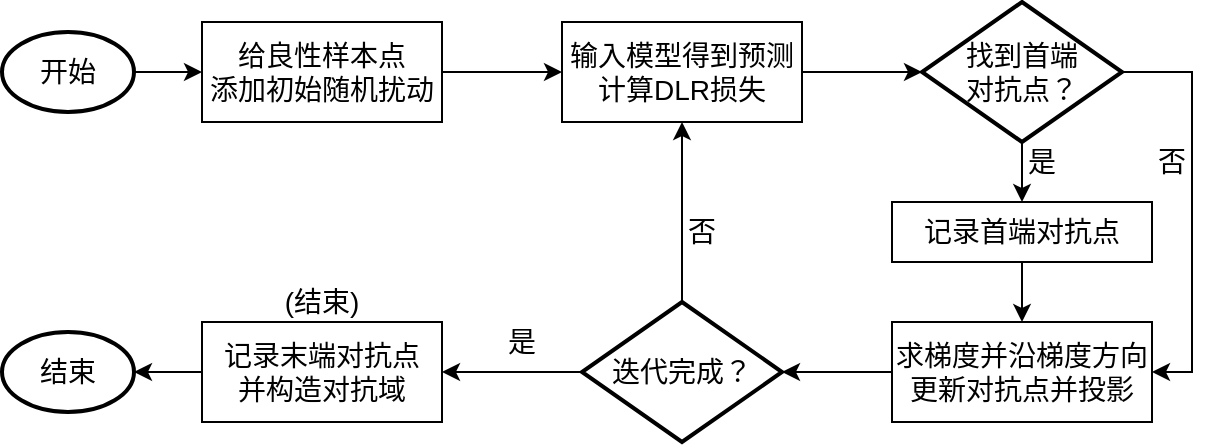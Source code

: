 <mxfile version="21.3.5" type="github">
  <diagram name="第 1 页" id="rcMM6uqmtsIZOEYSC4-f">
    <mxGraphModel dx="1293" dy="785" grid="1" gridSize="10" guides="1" tooltips="1" connect="1" arrows="1" fold="1" page="1" pageScale="1" pageWidth="827" pageHeight="1169" math="0" shadow="0">
      <root>
        <mxCell id="0" />
        <mxCell id="1" parent="0" />
        <mxCell id="glxWDRLBS_vmh3QL50GB-7" style="edgeStyle=orthogonalEdgeStyle;rounded=0;orthogonalLoop=1;jettySize=auto;html=1;exitX=1;exitY=0.5;exitDx=0;exitDy=0;entryX=0;entryY=0.5;entryDx=0;entryDy=0;" parent="1" source="glxWDRLBS_vmh3QL50GB-1" target="glxWDRLBS_vmh3QL50GB-2" edge="1">
          <mxGeometry relative="1" as="geometry" />
        </mxCell>
        <mxCell id="glxWDRLBS_vmh3QL50GB-1" value="&lt;font style=&quot;font-size: 14px;&quot;&gt;给良性样本点&lt;br&gt;添加初始随机扰动&lt;br&gt;&lt;/font&gt;" style="rounded=0;whiteSpace=wrap;html=1;" parent="1" vertex="1">
          <mxGeometry x="200" y="90" width="120" height="50" as="geometry" />
        </mxCell>
        <mxCell id="glxWDRLBS_vmh3QL50GB-8" style="edgeStyle=orthogonalEdgeStyle;rounded=0;orthogonalLoop=1;jettySize=auto;html=1;exitX=1;exitY=0.5;exitDx=0;exitDy=0;entryX=0;entryY=0.5;entryDx=0;entryDy=0;entryPerimeter=0;" parent="1" source="glxWDRLBS_vmh3QL50GB-2" target="glxWDRLBS_vmh3QL50GB-6" edge="1">
          <mxGeometry relative="1" as="geometry" />
        </mxCell>
        <mxCell id="glxWDRLBS_vmh3QL50GB-2" value="&lt;font style=&quot;font-size: 14px;&quot;&gt;输入模型得到预测&lt;br&gt;计算DLR损失&lt;br&gt;&lt;/font&gt;" style="rounded=0;whiteSpace=wrap;html=1;" parent="1" vertex="1">
          <mxGeometry x="380" y="90" width="120" height="50" as="geometry" />
        </mxCell>
        <mxCell id="glxWDRLBS_vmh3QL50GB-11" style="edgeStyle=orthogonalEdgeStyle;rounded=0;orthogonalLoop=1;jettySize=auto;html=1;exitX=0;exitY=0.5;exitDx=0;exitDy=0;entryX=1;entryY=0.5;entryDx=0;entryDy=0;entryPerimeter=0;" parent="1" source="glxWDRLBS_vmh3QL50GB-4" target="glxWDRLBS_vmh3QL50GB-5" edge="1">
          <mxGeometry relative="1" as="geometry" />
        </mxCell>
        <mxCell id="glxWDRLBS_vmh3QL50GB-4" value="&lt;font style=&quot;font-size: 14px;&quot;&gt;求梯度并沿梯度方向更新对抗点并投影&lt;/font&gt;" style="rounded=0;whiteSpace=wrap;html=1;" parent="1" vertex="1">
          <mxGeometry x="545" y="240" width="130" height="50" as="geometry" />
        </mxCell>
        <mxCell id="glxWDRLBS_vmh3QL50GB-10" style="edgeStyle=orthogonalEdgeStyle;rounded=0;orthogonalLoop=1;jettySize=auto;html=1;entryX=0.5;entryY=1;entryDx=0;entryDy=0;" parent="1" source="glxWDRLBS_vmh3QL50GB-5" target="glxWDRLBS_vmh3QL50GB-2" edge="1">
          <mxGeometry relative="1" as="geometry" />
        </mxCell>
        <mxCell id="glxWDRLBS_vmh3QL50GB-12" style="edgeStyle=orthogonalEdgeStyle;rounded=0;orthogonalLoop=1;jettySize=auto;html=1;exitX=0;exitY=0.5;exitDx=0;exitDy=0;exitPerimeter=0;" parent="1" source="glxWDRLBS_vmh3QL50GB-5" edge="1">
          <mxGeometry relative="1" as="geometry">
            <mxPoint x="320" y="265" as="targetPoint" />
          </mxGeometry>
        </mxCell>
        <mxCell id="glxWDRLBS_vmh3QL50GB-5" value="&lt;font style=&quot;font-size: 14px;&quot;&gt;迭代完成？&lt;/font&gt;" style="strokeWidth=2;html=1;shape=mxgraph.flowchart.decision;whiteSpace=wrap;" parent="1" vertex="1">
          <mxGeometry x="390" y="230" width="100" height="70" as="geometry" />
        </mxCell>
        <mxCell id="glxWDRLBS_vmh3QL50GB-15" style="edgeStyle=orthogonalEdgeStyle;rounded=0;orthogonalLoop=1;jettySize=auto;html=1;exitX=1;exitY=0.5;exitDx=0;exitDy=0;exitPerimeter=0;entryX=1;entryY=0.5;entryDx=0;entryDy=0;" parent="1" source="glxWDRLBS_vmh3QL50GB-6" target="glxWDRLBS_vmh3QL50GB-4" edge="1">
          <mxGeometry relative="1" as="geometry" />
        </mxCell>
        <mxCell id="glxWDRLBS_vmh3QL50GB-18" style="edgeStyle=orthogonalEdgeStyle;rounded=0;orthogonalLoop=1;jettySize=auto;html=1;exitX=0.5;exitY=1;exitDx=0;exitDy=0;exitPerimeter=0;entryX=0.5;entryY=0;entryDx=0;entryDy=0;" parent="1" source="glxWDRLBS_vmh3QL50GB-6" target="glxWDRLBS_vmh3QL50GB-17" edge="1">
          <mxGeometry relative="1" as="geometry" />
        </mxCell>
        <mxCell id="glxWDRLBS_vmh3QL50GB-6" value="&lt;font style=&quot;font-size: 14px;&quot;&gt;找到首端&lt;br&gt;对抗点？&lt;/font&gt;" style="strokeWidth=2;html=1;shape=mxgraph.flowchart.decision;whiteSpace=wrap;" parent="1" vertex="1">
          <mxGeometry x="560" y="80" width="100" height="70" as="geometry" />
        </mxCell>
        <mxCell id="kTf1WyESR2w46Juz4gX6-6" value="" style="edgeStyle=orthogonalEdgeStyle;rounded=0;orthogonalLoop=1;jettySize=auto;html=1;" edge="1" parent="1" source="glxWDRLBS_vmh3QL50GB-14" target="kTf1WyESR2w46Juz4gX6-2">
          <mxGeometry relative="1" as="geometry" />
        </mxCell>
        <mxCell id="glxWDRLBS_vmh3QL50GB-14" value="&lt;font style=&quot;font-size: 14px;&quot;&gt;记录末端对抗点&lt;br&gt;并构造对抗域&lt;br&gt;&lt;/font&gt;" style="rounded=0;whiteSpace=wrap;html=1;" parent="1" vertex="1">
          <mxGeometry x="200" y="240" width="120" height="50" as="geometry" />
        </mxCell>
        <mxCell id="glxWDRLBS_vmh3QL50GB-19" style="edgeStyle=orthogonalEdgeStyle;rounded=0;orthogonalLoop=1;jettySize=auto;html=1;exitX=0.5;exitY=1;exitDx=0;exitDy=0;entryX=0.5;entryY=0;entryDx=0;entryDy=0;" parent="1" source="glxWDRLBS_vmh3QL50GB-17" target="glxWDRLBS_vmh3QL50GB-4" edge="1">
          <mxGeometry relative="1" as="geometry" />
        </mxCell>
        <mxCell id="glxWDRLBS_vmh3QL50GB-17" value="&lt;font style=&quot;font-size: 14px;&quot;&gt;记录首端对抗点&lt;/font&gt;" style="rounded=0;whiteSpace=wrap;html=1;" parent="1" vertex="1">
          <mxGeometry x="545" y="180" width="130" height="30" as="geometry" />
        </mxCell>
        <mxCell id="glxWDRLBS_vmh3QL50GB-20" value="&lt;font style=&quot;font-size: 14px;&quot;&gt;是&lt;/font&gt;" style="text;html=1;strokeColor=none;fillColor=none;align=center;verticalAlign=middle;whiteSpace=wrap;rounded=0;" parent="1" vertex="1">
          <mxGeometry x="610" y="150" width="20" height="20" as="geometry" />
        </mxCell>
        <mxCell id="glxWDRLBS_vmh3QL50GB-21" value="&lt;font style=&quot;font-size: 14px;&quot;&gt;否&lt;/font&gt;" style="text;html=1;strokeColor=none;fillColor=none;align=center;verticalAlign=middle;whiteSpace=wrap;rounded=0;" parent="1" vertex="1">
          <mxGeometry x="675" y="150" width="20" height="20" as="geometry" />
        </mxCell>
        <mxCell id="glxWDRLBS_vmh3QL50GB-22" value="&lt;font style=&quot;font-size: 14px;&quot;&gt;否&lt;/font&gt;" style="text;html=1;strokeColor=none;fillColor=none;align=center;verticalAlign=middle;whiteSpace=wrap;rounded=0;" parent="1" vertex="1">
          <mxGeometry x="440" y="185" width="20" height="20" as="geometry" />
        </mxCell>
        <mxCell id="glxWDRLBS_vmh3QL50GB-23" value="&lt;font style=&quot;font-size: 14px;&quot;&gt;是&lt;/font&gt;" style="text;html=1;strokeColor=none;fillColor=none;align=center;verticalAlign=middle;whiteSpace=wrap;rounded=0;" parent="1" vertex="1">
          <mxGeometry x="350" y="240" width="20" height="20" as="geometry" />
        </mxCell>
        <mxCell id="glxWDRLBS_vmh3QL50GB-26" value="&lt;font style=&quot;font-size: 14px;&quot;&gt;(结束)&lt;/font&gt;" style="text;html=1;strokeColor=none;fillColor=none;align=center;verticalAlign=middle;whiteSpace=wrap;rounded=0;" parent="1" vertex="1">
          <mxGeometry x="240" y="220" width="40" height="20" as="geometry" />
        </mxCell>
        <mxCell id="kTf1WyESR2w46Juz4gX6-4" value="" style="edgeStyle=orthogonalEdgeStyle;rounded=0;orthogonalLoop=1;jettySize=auto;html=1;" edge="1" parent="1" source="kTf1WyESR2w46Juz4gX6-1" target="glxWDRLBS_vmh3QL50GB-1">
          <mxGeometry relative="1" as="geometry" />
        </mxCell>
        <mxCell id="kTf1WyESR2w46Juz4gX6-1" value="&lt;font style=&quot;font-size: 14px;&quot;&gt;开始&lt;/font&gt;" style="strokeWidth=2;html=1;shape=mxgraph.flowchart.start_1;whiteSpace=wrap;" vertex="1" parent="1">
          <mxGeometry x="100" y="95" width="66" height="40" as="geometry" />
        </mxCell>
        <mxCell id="kTf1WyESR2w46Juz4gX6-2" value="&lt;font style=&quot;font-size: 14px;&quot;&gt;结束&lt;/font&gt;" style="strokeWidth=2;html=1;shape=mxgraph.flowchart.start_1;whiteSpace=wrap;" vertex="1" parent="1">
          <mxGeometry x="100" y="245" width="66" height="40" as="geometry" />
        </mxCell>
      </root>
    </mxGraphModel>
  </diagram>
</mxfile>
